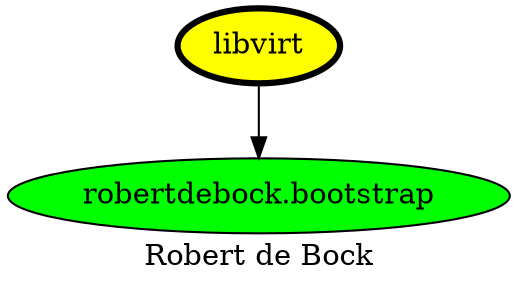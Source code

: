 digraph PhiloDilemma {
  label = "Robert de Bock" ;
  overlap=false
  {
    "libvirt" [fillcolor=yellow style=filled penwidth=3]
    "robertdebock.bootstrap" [fillcolor=green style=filled]
  }
  "libvirt" -> "robertdebock.bootstrap"
}
